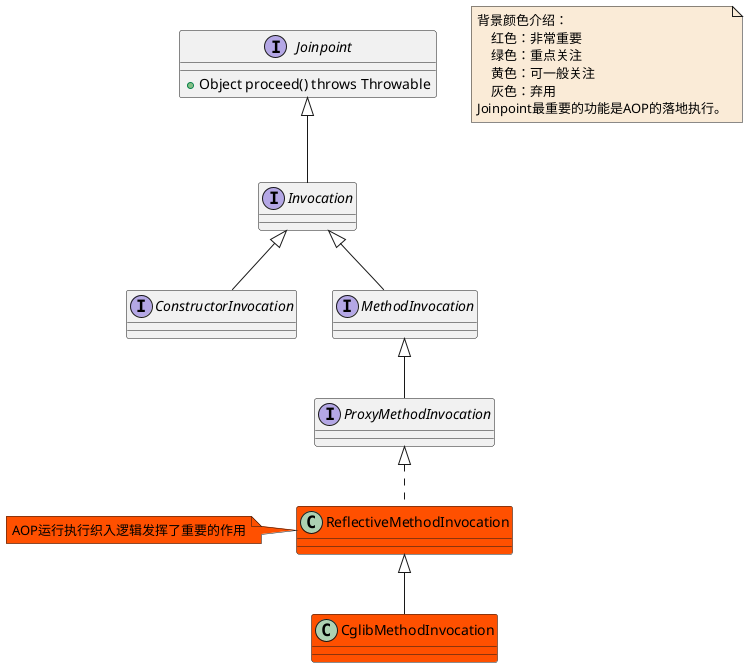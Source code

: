 @startuml

note  as N1 #FAEBD7
    背景颜色介绍：
        红色：非常重要
        绿色：重点关注
        黄色：可一般关注
        灰色：弃用
    Joinpoint最重要的功能是AOP的落地执行。
end note

interface Joinpoint
Joinpoint : +Object proceed() throws Throwable
class CglibMethodInvocation #FF5000
interface ConstructorInvocation
interface Invocation
interface MethodInvocation
interface ProxyMethodInvocation
class ReflectiveMethodInvocation #FF5000
note left #FF5000: AOP运行执行织入逻辑发挥了重要的作用


Joinpoint <|-- Invocation


Invocation <|-- MethodInvocation
Invocation <|-- ConstructorInvocation


MethodInvocation <|-- ProxyMethodInvocation

ProxyMethodInvocation <|.. ReflectiveMethodInvocation

ReflectiveMethodInvocation <|-- CglibMethodInvocation

@enduml